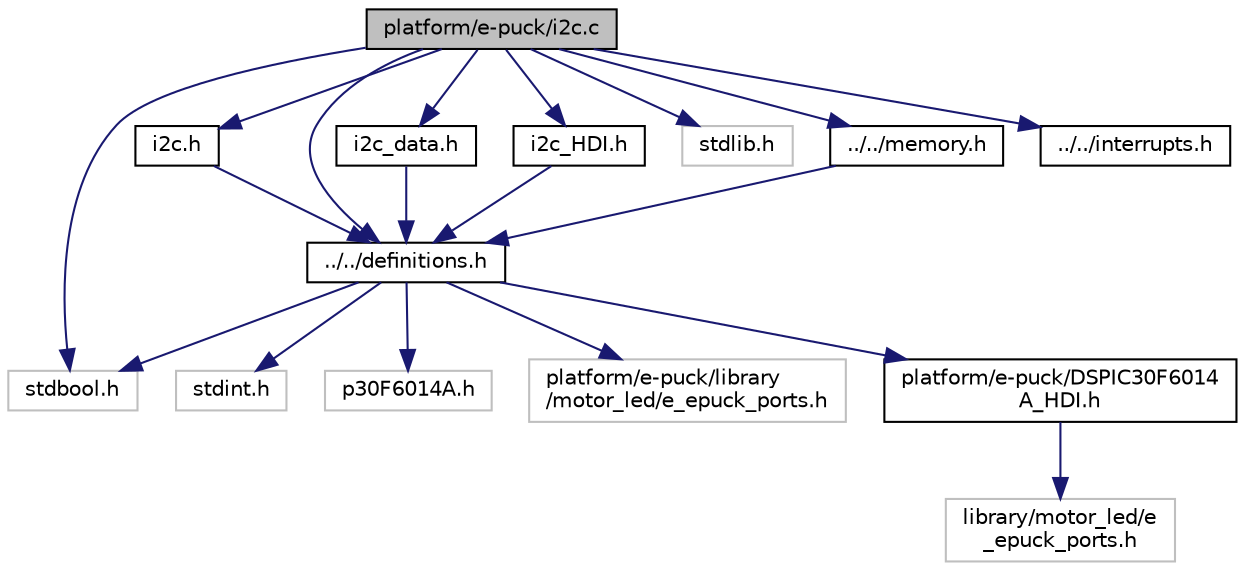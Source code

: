digraph "platform/e-puck/i2c.c"
{
  edge [fontname="Helvetica",fontsize="10",labelfontname="Helvetica",labelfontsize="10"];
  node [fontname="Helvetica",fontsize="10",shape=record];
  Node1 [label="platform/e-puck/i2c.c",height=0.2,width=0.4,color="black", fillcolor="grey75", style="filled", fontcolor="black"];
  Node1 -> Node2 [color="midnightblue",fontsize="10",style="solid",fontname="Helvetica"];
  Node2 [label="i2c.h",height=0.2,width=0.4,color="black", fillcolor="white", style="filled",URL="$d5/daf/i2c_8h.html",tooltip="This file includes functions to read and write on the I2C interface. "];
  Node2 -> Node3 [color="midnightblue",fontsize="10",style="solid",fontname="Helvetica"];
  Node3 [label="../../definitions.h",height=0.2,width=0.4,color="black", fillcolor="white", style="filled",URL="$d6/dc2/definitions_8h.html",tooltip="This file declares general preprocessor variables and types. "];
  Node3 -> Node4 [color="midnightblue",fontsize="10",style="solid",fontname="Helvetica"];
  Node4 [label="stdbool.h",height=0.2,width=0.4,color="grey75", fillcolor="white", style="filled"];
  Node3 -> Node5 [color="midnightblue",fontsize="10",style="solid",fontname="Helvetica"];
  Node5 [label="stdint.h",height=0.2,width=0.4,color="grey75", fillcolor="white", style="filled"];
  Node3 -> Node6 [color="midnightblue",fontsize="10",style="solid",fontname="Helvetica"];
  Node6 [label="p30F6014A.h",height=0.2,width=0.4,color="grey75", fillcolor="white", style="filled"];
  Node3 -> Node7 [color="midnightblue",fontsize="10",style="solid",fontname="Helvetica"];
  Node7 [label="platform/e-puck/library\l/motor_led/e_epuck_ports.h",height=0.2,width=0.4,color="grey75", fillcolor="white", style="filled"];
  Node3 -> Node8 [color="midnightblue",fontsize="10",style="solid",fontname="Helvetica"];
  Node8 [label="platform/e-puck/DSPIC30F6014\lA_HDI.h",height=0.2,width=0.4,color="black", fillcolor="white", style="filled",URL="$d9/d1f/DSPIC30F6014A__HDI_8h.html",tooltip="declares e-puck specific types and preprocessor variables "];
  Node8 -> Node9 [color="midnightblue",fontsize="10",style="solid",fontname="Helvetica"];
  Node9 [label="library/motor_led/e\l_epuck_ports.h",height=0.2,width=0.4,color="grey75", fillcolor="white", style="filled"];
  Node1 -> Node10 [color="midnightblue",fontsize="10",style="solid",fontname="Helvetica"];
  Node10 [label="i2c_data.h",height=0.2,width=0.4,color="black", fillcolor="white", style="filled",URL="$d8/ded/i2c__data_8h.html",tooltip="This file includes functions to read and write on the I2C interface. "];
  Node10 -> Node3 [color="midnightblue",fontsize="10",style="solid",fontname="Helvetica"];
  Node1 -> Node11 [color="midnightblue",fontsize="10",style="solid",fontname="Helvetica"];
  Node11 [label="i2c_HDI.h",height=0.2,width=0.4,color="black", fillcolor="white", style="filled",URL="$d4/db3/i2c__HDI_8h.html",tooltip="Hardware dependent implementations to read and write on the I2C interface. "];
  Node11 -> Node3 [color="midnightblue",fontsize="10",style="solid",fontname="Helvetica"];
  Node1 -> Node12 [color="midnightblue",fontsize="10",style="solid",fontname="Helvetica"];
  Node12 [label="stdlib.h",height=0.2,width=0.4,color="grey75", fillcolor="white", style="filled"];
  Node1 -> Node4 [color="midnightblue",fontsize="10",style="solid",fontname="Helvetica"];
  Node1 -> Node3 [color="midnightblue",fontsize="10",style="solid",fontname="Helvetica"];
  Node1 -> Node13 [color="midnightblue",fontsize="10",style="solid",fontname="Helvetica"];
  Node13 [label="../../memory.h",height=0.2,width=0.4,color="black", fillcolor="white", style="filled",URL="$dc/d18/memory_8h.html",tooltip="declares functions to allocate, free, and copy memory "];
  Node13 -> Node3 [color="midnightblue",fontsize="10",style="solid",fontname="Helvetica"];
  Node1 -> Node14 [color="midnightblue",fontsize="10",style="solid",fontname="Helvetica"];
  Node14 [label="../../interrupts.h",height=0.2,width=0.4,color="black", fillcolor="white", style="filled",URL="$d6/ded/interrupts_8h.html",tooltip="It declares interrupt priority levels and functions to create atomic sections. "];
}
